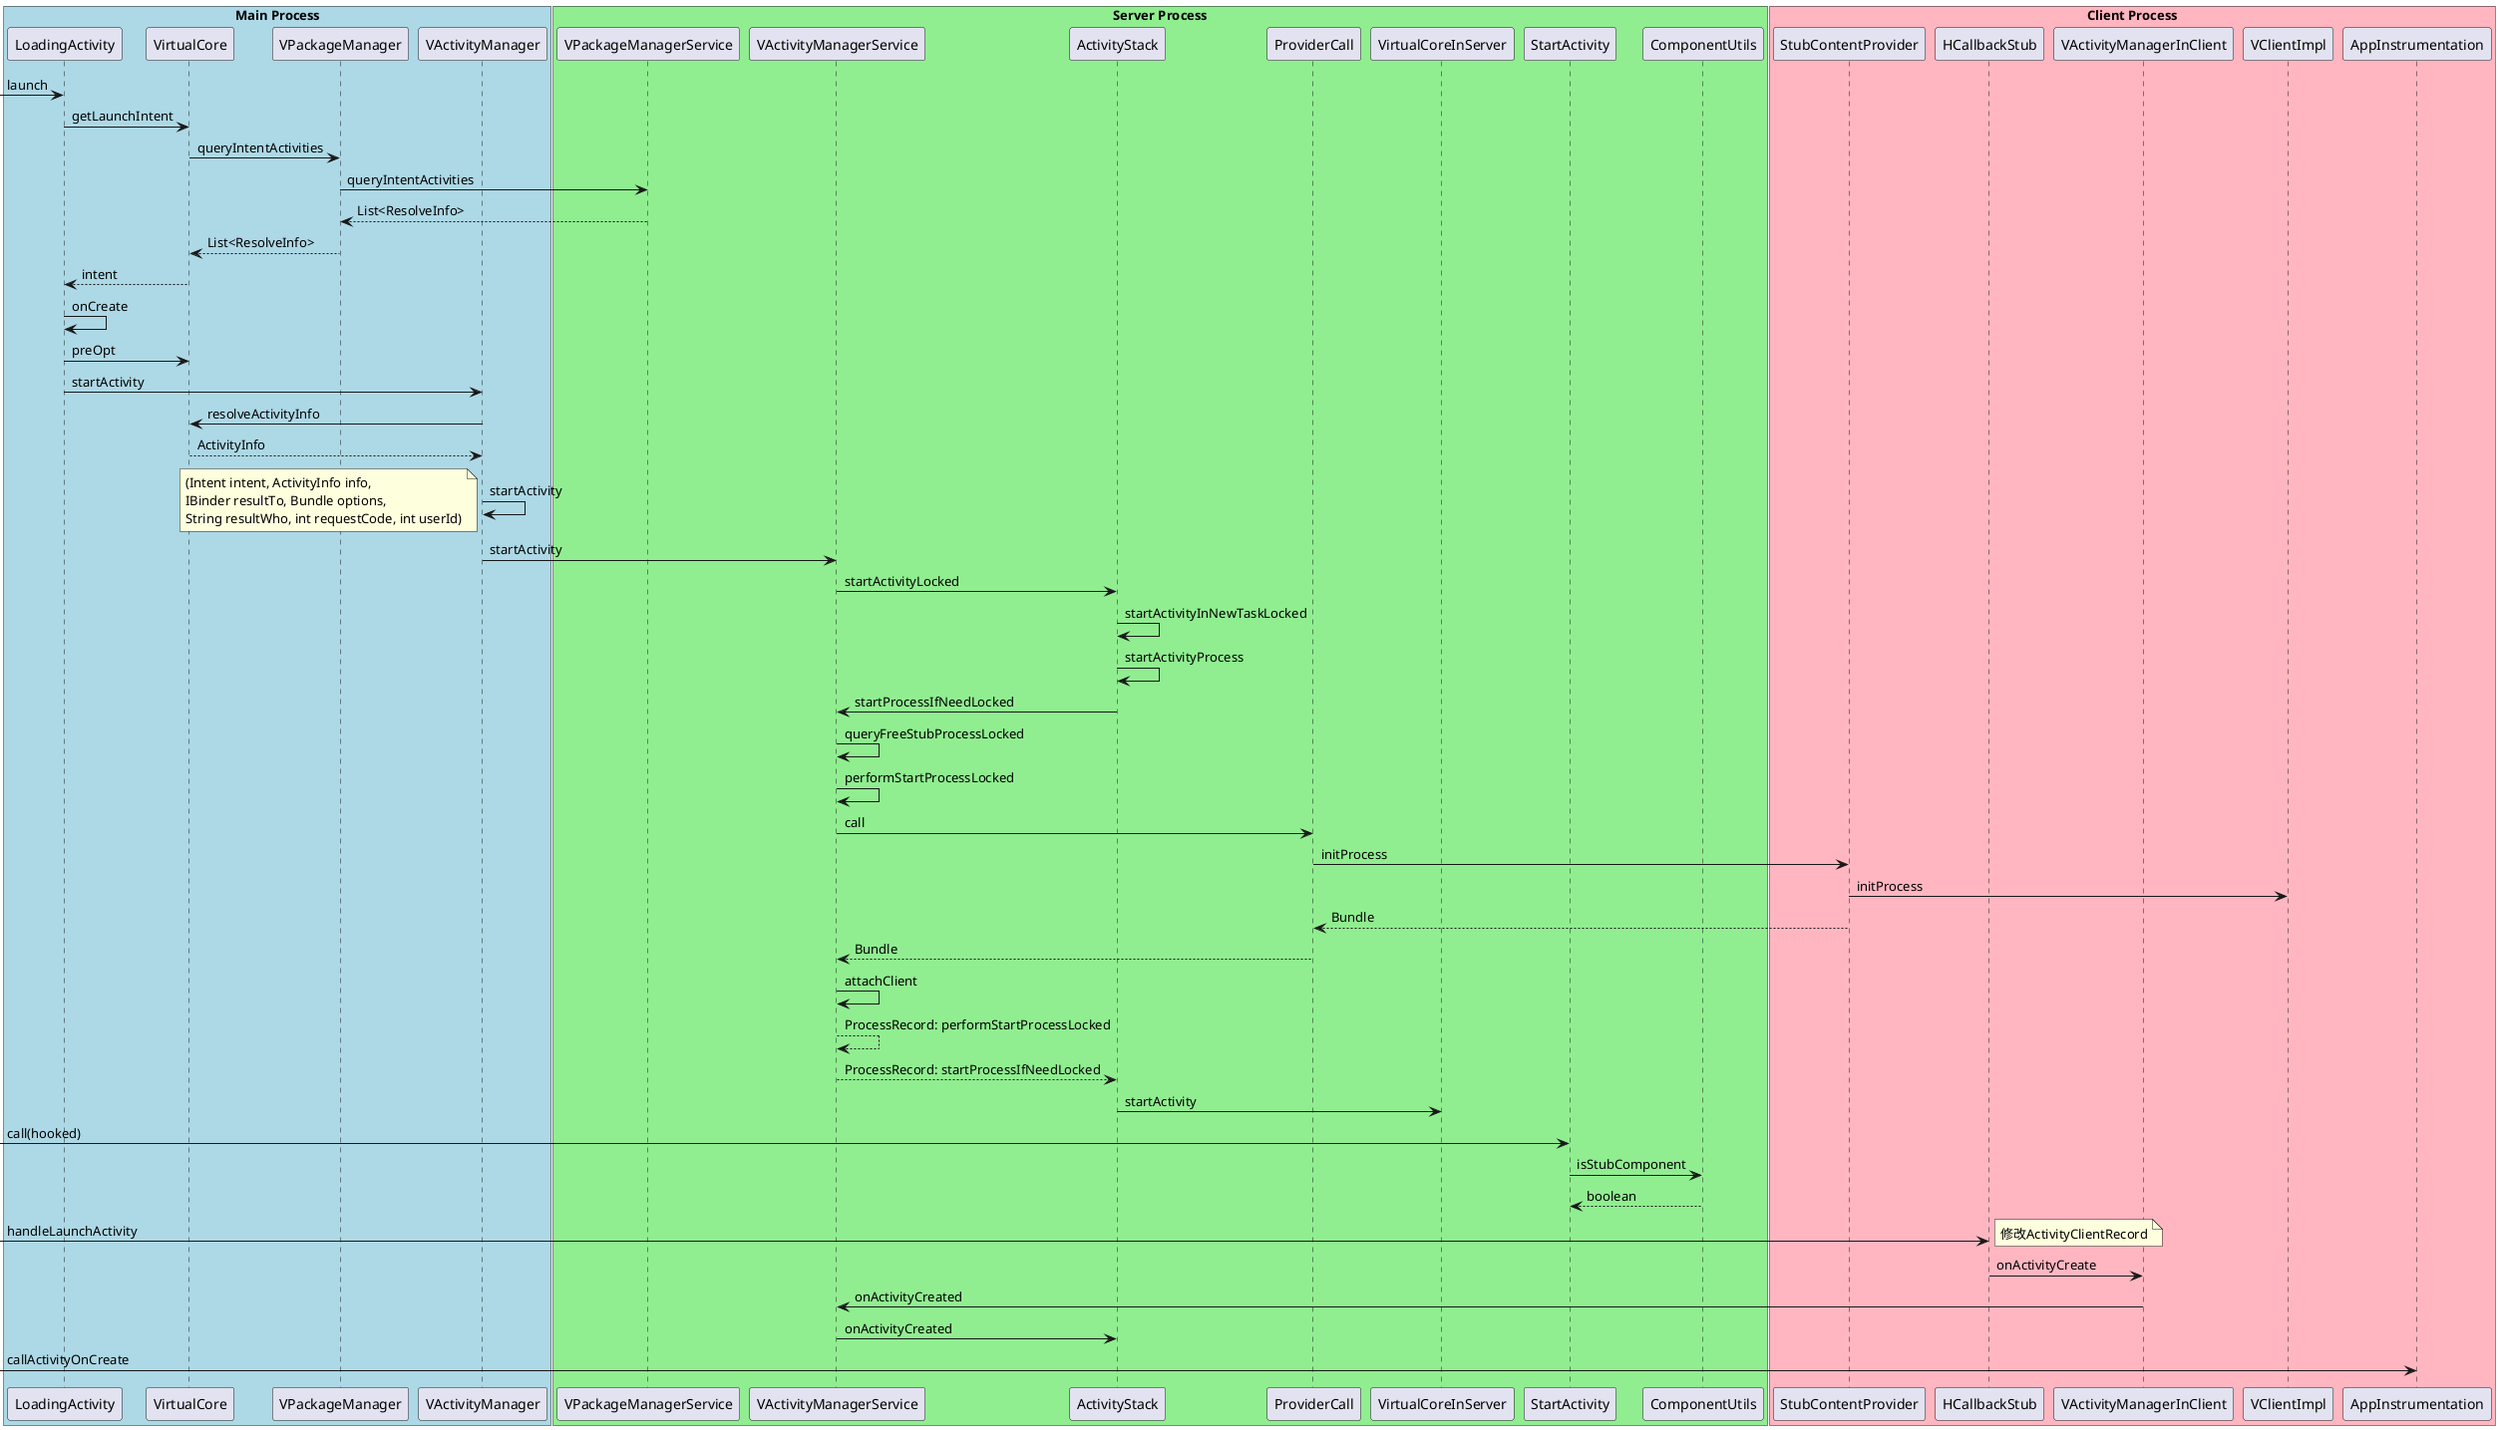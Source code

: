 @startuml
box "Main Process" #LightBlue
participant LoadingActivity
participant VirtualCore
participant VPackageManager
participant VActivityManager
end box
box "Server Process" #LightGreen
participant VPackageManagerService
participant VActivityManagerService
participant ActivityStack
participant ProviderCall
participant VirtualCoreInServer
participant StartActivity
participant ComponentUtils
end box
box "Client Process" #LightPink
participant StubContentProvider
participant HCallbackStub
participant VActivityManagerInClient
participant VClientImpl
participant AppInstrumentation
end box
-> LoadingActivity: launch
LoadingActivity -> VirtualCore: getLaunchIntent
VirtualCore -> VPackageManager: queryIntentActivities
VPackageManager -> VPackageManagerService: queryIntentActivities
VPackageManagerService --> VPackageManager: List<ResolveInfo>
VPackageManager --> VirtualCore: List<ResolveInfo>
VirtualCore --> LoadingActivity: intent
LoadingActivity -> LoadingActivity: onCreate
LoadingActivity -> VirtualCore: preOpt
LoadingActivity -> VActivityManager: startActivity
VActivityManager -> VirtualCore: resolveActivityInfo
VirtualCore --> VActivityManager: ActivityInfo
VActivityManager -> VActivityManager: startActivity
note left
(Intent intent, ActivityInfo info,
IBinder resultTo, Bundle options,
String resultWho, int requestCode, int userId)
end note
VActivityManager -> VActivityManagerService: startActivity
VActivityManagerService -> ActivityStack: startActivityLocked
ActivityStack -> ActivityStack: startActivityInNewTaskLocked
ActivityStack -> ActivityStack: startActivityProcess
ActivityStack -> VActivityManagerService: startProcessIfNeedLocked
VActivityManagerService -> VActivityManagerService: queryFreeStubProcessLocked
VActivityManagerService -> VActivityManagerService: performStartProcessLocked
VActivityManagerService -> ProviderCall: call
ProviderCall -> StubContentProvider: initProcess
StubContentProvider -> VClientImpl: initProcess
StubContentProvider --> ProviderCall: Bundle
ProviderCall --> VActivityManagerService: Bundle
VActivityManagerService -> VActivityManagerService: attachClient
VActivityManagerService --> VActivityManagerService: ProcessRecord: performStartProcessLocked
VActivityManagerService --> ActivityStack: ProcessRecord: startProcessIfNeedLocked
ActivityStack -> VirtualCoreInServer: startActivity

-> StartActivity: call(hooked)
StartActivity -> ComponentUtils: isStubComponent
ComponentUtils --> StartActivity : boolean
-> HCallbackStub: handleLaunchActivity
note right
修改ActivityClientRecord
end note
HCallbackStub -> VActivityManagerInClient: onActivityCreate
VActivityManagerInClient -> VActivityManagerService: onActivityCreated
VActivityManagerService -> ActivityStack: onActivityCreated
-> AppInstrumentation: callActivityOnCreate
@enduml